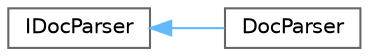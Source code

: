 digraph "Graphical Class Hierarchy"
{
 // INTERACTIVE_SVG=YES
 // LATEX_PDF_SIZE
  bgcolor="transparent";
  edge [fontname=Helvetica,fontsize=10,labelfontname=Helvetica,labelfontsize=10];
  node [fontname=Helvetica,fontsize=10,shape=box,height=0.2,width=0.4];
  rankdir="LR";
  Node0 [id="Node000000",label="IDocParser",height=0.2,width=0.4,color="grey40", fillcolor="white", style="filled",URL="$de/dad/class_i_doc_parser.html",tooltip="opaque parser interface"];
  Node0 -> Node1 [id="edge175_Node000000_Node000001",dir="back",color="steelblue1",style="solid",tooltip=" "];
  Node1 [id="Node000001",label="DocParser",height=0.2,width=0.4,color="grey40", fillcolor="white", style="filled",URL="$da/d02/class_doc_parser.html",tooltip=" "];
}
